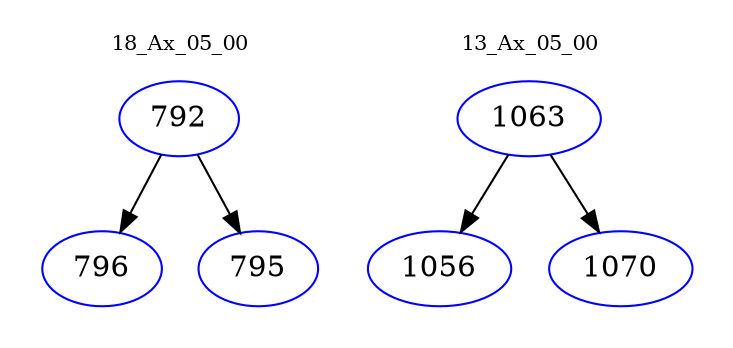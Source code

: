 digraph{
subgraph cluster_0 {
color = white
label = "18_Ax_05_00";
fontsize=10;
T0_792 [label="792", color="blue"]
T0_792 -> T0_796 [color="black"]
T0_796 [label="796", color="blue"]
T0_792 -> T0_795 [color="black"]
T0_795 [label="795", color="blue"]
}
subgraph cluster_1 {
color = white
label = "13_Ax_05_00";
fontsize=10;
T1_1063 [label="1063", color="blue"]
T1_1063 -> T1_1056 [color="black"]
T1_1056 [label="1056", color="blue"]
T1_1063 -> T1_1070 [color="black"]
T1_1070 [label="1070", color="blue"]
}
}
